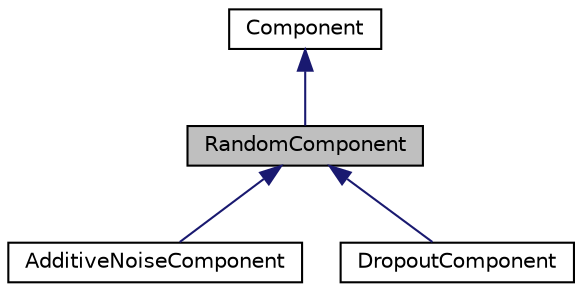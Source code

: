digraph "RandomComponent"
{
  edge [fontname="Helvetica",fontsize="10",labelfontname="Helvetica",labelfontsize="10"];
  node [fontname="Helvetica",fontsize="10",shape=record];
  Node0 [label="RandomComponent",height=0.2,width=0.4,color="black", fillcolor="grey75", style="filled", fontcolor="black"];
  Node1 -> Node0 [dir="back",color="midnightblue",fontsize="10",style="solid",fontname="Helvetica"];
  Node1 [label="Component",height=0.2,width=0.4,color="black", fillcolor="white", style="filled",URL="$classkaldi_1_1nnet2_1_1Component.html",tooltip="Abstract class, basic element of the network, it is a box with defined inputs, outputs, and tranformation functions interface. "];
  Node0 -> Node2 [dir="back",color="midnightblue",fontsize="10",style="solid",fontname="Helvetica"];
  Node2 [label="AdditiveNoiseComponent",height=0.2,width=0.4,color="black", fillcolor="white", style="filled",URL="$classkaldi_1_1nnet2_1_1AdditiveNoiseComponent.html",tooltip="This is a bit similar to dropout but adding (not multiplying) Gaussian noise with a given standard de..."];
  Node0 -> Node3 [dir="back",color="midnightblue",fontsize="10",style="solid",fontname="Helvetica"];
  Node3 [label="DropoutComponent",height=0.2,width=0.4,color="black", fillcolor="white", style="filled",URL="$classkaldi_1_1nnet2_1_1DropoutComponent.html",tooltip="This Component, if present, randomly zeroes half of the inputs and multiplies the other half by two..."];
}
